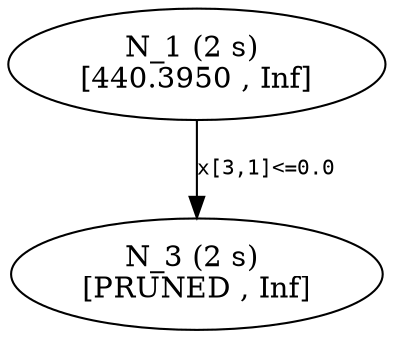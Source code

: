 ## dot -Tpdf thisfile > thisfile.pdf 

digraph Branching_Tree {
	edge[fontname = "Courier", fontsize = 10];
	n1 [label= "N_1 (2 s) \n[440.3950 , Inf]"];
	n3 [label= "N_3 (2 s) \n[PRUNED , Inf]"];
	n1 -> n3 [label= "x[3,1]<=0.0"];
}

